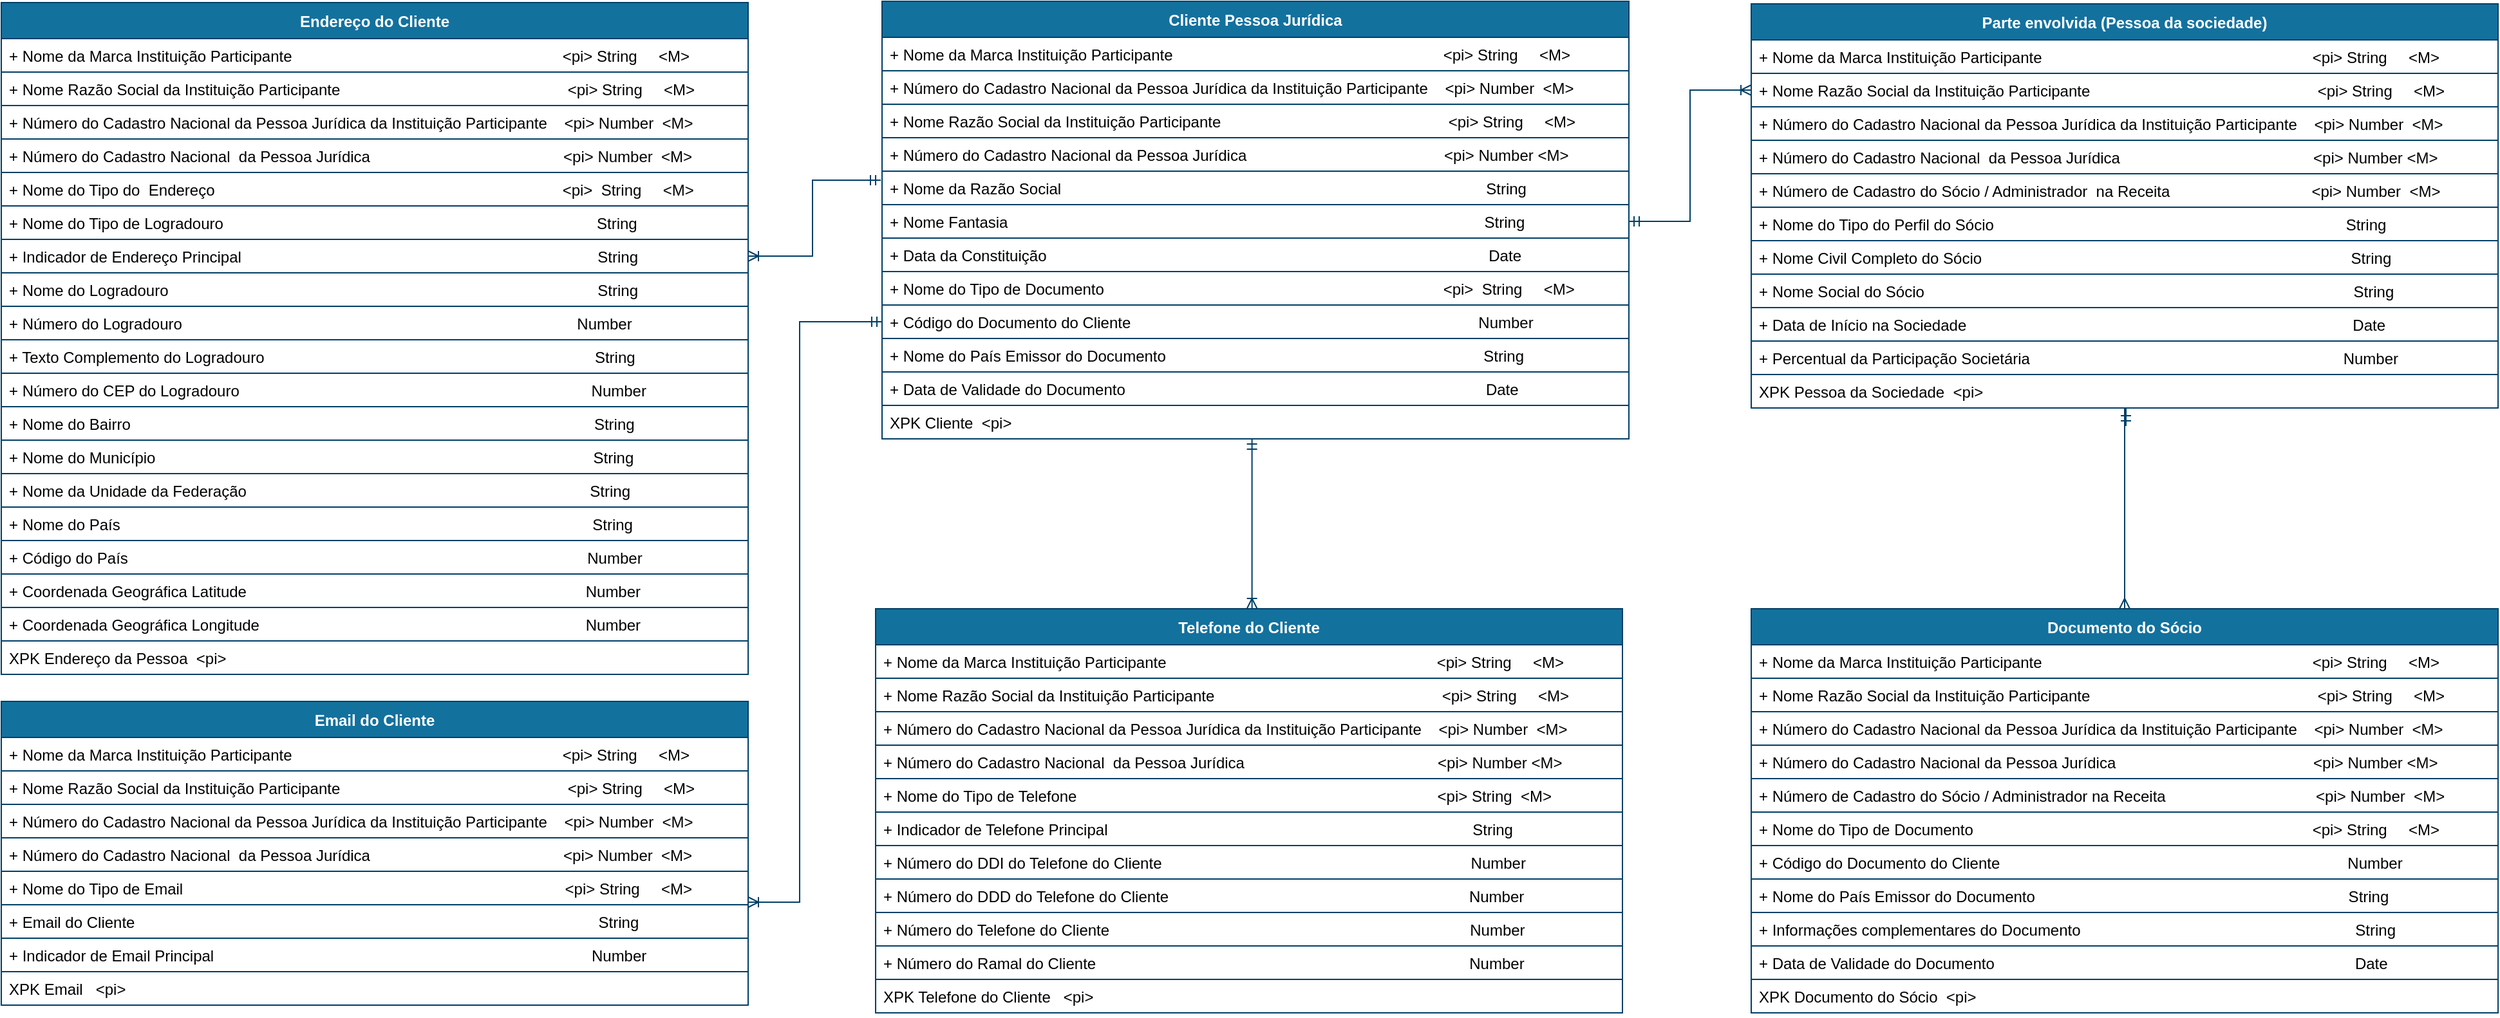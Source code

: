 <mxfile version="14.4.4" type="device"><diagram id="R2lEEEUBdFMjLlhIrx00" name="Identification_Business"><mxGraphModel dx="4011" dy="2526" grid="1" gridSize="10" guides="1" tooltips="1" connect="1" arrows="1" fold="1" page="1" pageScale="1" pageWidth="1169" pageHeight="827" math="0" shadow="0" extFonts="Permanent Marker^https://fonts.googleapis.com/css?family=Permanent+Marker"><root><mxCell id="0"/><mxCell id="1" parent="0"/><mxCell id="N1R-gL4cE6vGFsVNWNO--132" value="Cliente Pessoa Jurídica" style="swimlane;fontStyle=1;childLayout=stackLayout;horizontal=1;startSize=28;horizontalStack=0;resizeParent=1;resizeParentMax=0;resizeLast=0;collapsible=1;marginBottom=0;rounded=0;shadow=0;comic=0;sketch=0;align=center;html=0;autosize=1;fillColor=#13719E;strokeColor=#003F66;fontColor=#FFFFFF;" parent="1" vertex="1"><mxGeometry x="-1556" y="-1120" width="580" height="340" as="geometry"/></mxCell><mxCell id="N1R-gL4cE6vGFsVNWNO--129" value="+ Nome da Marca Instituição Participante                                                               &lt;pi&gt; String     &lt;M&gt;" style="text;fillColor=none;align=left;verticalAlign=top;spacingLeft=4;spacingRight=4;overflow=hidden;rotatable=0;points=[[0,0.5],[1,0.5]];portConstraint=eastwest;strokeColor=#003F66;" parent="N1R-gL4cE6vGFsVNWNO--132" vertex="1"><mxGeometry y="28" width="580" height="26" as="geometry"/></mxCell><mxCell id="N1R-gL4cE6vGFsVNWNO--130" value="+ Número do Cadastro Nacional da Pessoa Jurídica da Instituição Participante    &lt;pi&gt; Number  &lt;M&gt;" style="text;fillColor=none;align=left;verticalAlign=top;spacingLeft=4;spacingRight=4;overflow=hidden;rotatable=0;points=[[0,0.5],[1,0.5]];portConstraint=eastwest;strokeColor=#003F66;" parent="N1R-gL4cE6vGFsVNWNO--132" vertex="1"><mxGeometry y="54" width="580" height="26" as="geometry"/></mxCell><mxCell id="N1R-gL4cE6vGFsVNWNO--133" value="+ Nome Razão Social da Instituição Participante                                                     &lt;pi&gt; String     &lt;M&gt;" style="text;fillColor=none;align=left;verticalAlign=top;spacingLeft=4;spacingRight=4;overflow=hidden;rotatable=0;points=[[0,0.5],[1,0.5]];portConstraint=eastwest;strokeColor=#003F66;" parent="N1R-gL4cE6vGFsVNWNO--132" vertex="1"><mxGeometry y="80" width="580" height="26" as="geometry"/></mxCell><mxCell id="N1R-gL4cE6vGFsVNWNO--137" value="+ Número do Cadastro Nacional da Pessoa Jurídica                                              &lt;pi&gt; Number &lt;M&gt;" style="text;fillColor=none;align=left;verticalAlign=top;spacingLeft=4;spacingRight=4;overflow=hidden;rotatable=0;points=[[0,0.5],[1,0.5]];portConstraint=eastwest;strokeColor=#003F66;" parent="N1R-gL4cE6vGFsVNWNO--132" vertex="1"><mxGeometry y="106" width="580" height="26" as="geometry"/></mxCell><mxCell id="668BeqExAvV9DtUiVe7d-2" value="+ Nome da Razão Social                                                                                                   String" style="text;fillColor=none;align=left;verticalAlign=top;spacingLeft=4;spacingRight=4;overflow=hidden;rotatable=0;points=[[0,0.5],[1,0.5]];portConstraint=eastwest;strokeColor=#003F66;" parent="N1R-gL4cE6vGFsVNWNO--132" vertex="1"><mxGeometry y="132" width="580" height="26" as="geometry"/></mxCell><mxCell id="N1R-gL4cE6vGFsVNWNO--140" value="+ Nome Fantasia                                                                                                               String" style="text;fillColor=none;align=left;verticalAlign=top;spacingLeft=4;spacingRight=4;overflow=hidden;rotatable=0;points=[[0,0.5],[1,0.5]];portConstraint=eastwest;strokeColor=#003F66;" parent="N1R-gL4cE6vGFsVNWNO--132" vertex="1"><mxGeometry y="158" width="580" height="26" as="geometry"/></mxCell><mxCell id="N1R-gL4cE6vGFsVNWNO--141" value="+ Data da Constituição                                                                                                       Date" style="text;fillColor=none;align=left;verticalAlign=top;spacingLeft=4;spacingRight=4;overflow=hidden;rotatable=0;points=[[0,0.5],[1,0.5]];portConstraint=eastwest;strokeColor=#003F66;" parent="N1R-gL4cE6vGFsVNWNO--132" vertex="1"><mxGeometry y="184" width="580" height="26" as="geometry"/></mxCell><mxCell id="668BeqExAvV9DtUiVe7d-42" value="+ Nome do Tipo de Documento                                                                               &lt;pi&gt;  String     &lt;M&gt;" style="text;fillColor=none;align=left;verticalAlign=top;spacingLeft=4;spacingRight=4;overflow=hidden;rotatable=0;points=[[0,0.5],[1,0.5]];portConstraint=eastwest;strokeColor=#003F66;" parent="N1R-gL4cE6vGFsVNWNO--132" vertex="1"><mxGeometry y="210" width="580" height="26" as="geometry"/></mxCell><mxCell id="668BeqExAvV9DtUiVe7d-43" value="+ Código do Documento do Cliente                                                                                 Number" style="text;fillColor=none;align=left;verticalAlign=top;spacingLeft=4;spacingRight=4;overflow=hidden;rotatable=0;points=[[0,0.5],[1,0.5]];portConstraint=eastwest;strokeColor=#003F66;" parent="N1R-gL4cE6vGFsVNWNO--132" vertex="1"><mxGeometry y="236" width="580" height="26" as="geometry"/></mxCell><mxCell id="668BeqExAvV9DtUiVe7d-44" value="+ Nome do País Emissor do Documento                                                                          String" style="text;fillColor=none;align=left;verticalAlign=top;spacingLeft=4;spacingRight=4;overflow=hidden;rotatable=0;points=[[0,0.5],[1,0.5]];portConstraint=eastwest;strokeColor=#003F66;" parent="N1R-gL4cE6vGFsVNWNO--132" vertex="1"><mxGeometry y="262" width="580" height="26" as="geometry"/></mxCell><mxCell id="668BeqExAvV9DtUiVe7d-45" value="+ Data de Validade do Documento                                                                                    Date" style="text;fillColor=none;align=left;verticalAlign=top;spacingLeft=4;spacingRight=4;overflow=hidden;rotatable=0;points=[[0,0.5],[1,0.5]];portConstraint=eastwest;strokeColor=#003F66;" parent="N1R-gL4cE6vGFsVNWNO--132" vertex="1"><mxGeometry y="288" width="580" height="26" as="geometry"/></mxCell><mxCell id="668BeqExAvV9DtUiVe7d-3" value="XPK Cliente  &lt;pi&gt;" style="text;fillColor=none;align=left;verticalAlign=top;spacingLeft=4;spacingRight=4;overflow=hidden;rotatable=0;points=[[0,0.5],[1,0.5]];portConstraint=eastwest;strokeColor=#003F66;" parent="N1R-gL4cE6vGFsVNWNO--132" vertex="1"><mxGeometry y="314" width="580" height="26" as="geometry"/></mxCell><mxCell id="668BeqExAvV9DtUiVe7d-8" value="Parte envolvida (Pessoa da sociedade)" style="swimlane;fontStyle=1;childLayout=stackLayout;horizontal=1;startSize=28;horizontalStack=0;resizeParent=1;resizeParentMax=0;resizeLast=0;collapsible=1;marginBottom=0;rounded=0;shadow=0;comic=0;sketch=0;align=center;html=0;autosize=1;fillColor=#13719E;strokeColor=#003F66;fontColor=#FFFFFF;" parent="1" vertex="1"><mxGeometry x="-881" y="-1118" width="580" height="314" as="geometry"/></mxCell><mxCell id="668BeqExAvV9DtUiVe7d-9" value="+ Nome da Marca Instituição Participante                                                               &lt;pi&gt; String     &lt;M&gt;" style="text;fillColor=none;align=left;verticalAlign=top;spacingLeft=4;spacingRight=4;overflow=hidden;rotatable=0;points=[[0,0.5],[1,0.5]];portConstraint=eastwest;strokeColor=#003F66;" parent="668BeqExAvV9DtUiVe7d-8" vertex="1"><mxGeometry y="28" width="580" height="26" as="geometry"/></mxCell><mxCell id="668BeqExAvV9DtUiVe7d-12" value="+ Nome Razão Social da Instituição Participante                                                     &lt;pi&gt; String     &lt;M&gt;" style="text;fillColor=none;align=left;verticalAlign=top;spacingLeft=4;spacingRight=4;overflow=hidden;rotatable=0;points=[[0,0.5],[1,0.5]];portConstraint=eastwest;strokeColor=#003F66;" parent="668BeqExAvV9DtUiVe7d-8" vertex="1"><mxGeometry y="54" width="580" height="26" as="geometry"/></mxCell><mxCell id="668BeqExAvV9DtUiVe7d-10" value="+ Número do Cadastro Nacional da Pessoa Jurídica da Instituição Participante    &lt;pi&gt; Number  &lt;M&gt;" style="text;fillColor=none;align=left;verticalAlign=top;spacingLeft=4;spacingRight=4;overflow=hidden;rotatable=0;points=[[0,0.5],[1,0.5]];portConstraint=eastwest;strokeColor=#003F66;" parent="668BeqExAvV9DtUiVe7d-8" vertex="1"><mxGeometry y="80" width="580" height="26" as="geometry"/></mxCell><mxCell id="668BeqExAvV9DtUiVe7d-11" value="+ Número do Cadastro Nacional  da Pessoa Jurídica                                             &lt;pi&gt; Number &lt;M&gt;" style="text;fillColor=none;align=left;verticalAlign=top;spacingLeft=4;spacingRight=4;overflow=hidden;rotatable=0;points=[[0,0.5],[1,0.5]];portConstraint=eastwest;strokeColor=#003F66;" parent="668BeqExAvV9DtUiVe7d-8" vertex="1"><mxGeometry y="106" width="580" height="26" as="geometry"/></mxCell><mxCell id="668BeqExAvV9DtUiVe7d-13" value="+ Número de Cadastro do Sócio / Administrador  na Receita                                 &lt;pi&gt; Number  &lt;M&gt;" style="text;fillColor=none;align=left;verticalAlign=top;spacingLeft=4;spacingRight=4;overflow=hidden;rotatable=0;points=[[0,0.5],[1,0.5]];portConstraint=eastwest;strokeColor=#003F66;" parent="668BeqExAvV9DtUiVe7d-8" vertex="1"><mxGeometry y="132" width="580" height="26" as="geometry"/></mxCell><mxCell id="668BeqExAvV9DtUiVe7d-14" value="+ Nome do Tipo do Perfil do Sócio                                                                                  String" style="text;fillColor=none;align=left;verticalAlign=top;spacingLeft=4;spacingRight=4;overflow=hidden;rotatable=0;points=[[0,0.5],[1,0.5]];portConstraint=eastwest;strokeColor=#003F66;" parent="668BeqExAvV9DtUiVe7d-8" vertex="1"><mxGeometry y="158" width="580" height="26" as="geometry"/></mxCell><mxCell id="668BeqExAvV9DtUiVe7d-16" value="+ Nome Civil Completo do Sócio                                                                                      String" style="text;fillColor=none;align=left;verticalAlign=top;spacingLeft=4;spacingRight=4;overflow=hidden;rotatable=0;points=[[0,0.5],[1,0.5]];portConstraint=eastwest;strokeColor=#003F66;" parent="668BeqExAvV9DtUiVe7d-8" vertex="1"><mxGeometry y="184" width="580" height="26" as="geometry"/></mxCell><mxCell id="668BeqExAvV9DtUiVe7d-17" value="+ Nome Social do Sócio                                                                                                    String" style="text;fillColor=none;align=left;verticalAlign=top;spacingLeft=4;spacingRight=4;overflow=hidden;rotatable=0;points=[[0,0.5],[1,0.5]];portConstraint=eastwest;strokeColor=#003F66;" parent="668BeqExAvV9DtUiVe7d-8" vertex="1"><mxGeometry y="210" width="580" height="26" as="geometry"/></mxCell><mxCell id="668BeqExAvV9DtUiVe7d-15" value="+ Data de Início na Sociedade                                                                                          Date " style="text;fillColor=none;align=left;verticalAlign=top;spacingLeft=4;spacingRight=4;overflow=hidden;rotatable=0;points=[[0,0.5],[1,0.5]];portConstraint=eastwest;strokeColor=#003F66;" parent="668BeqExAvV9DtUiVe7d-8" vertex="1"><mxGeometry y="236" width="580" height="26" as="geometry"/></mxCell><mxCell id="668BeqExAvV9DtUiVe7d-18" value="+ Percentual da Participação Societária                                                                         Number " style="text;fillColor=none;align=left;verticalAlign=top;spacingLeft=4;spacingRight=4;overflow=hidden;rotatable=0;points=[[0,0.5],[1,0.5]];portConstraint=eastwest;strokeColor=#003F66;" parent="668BeqExAvV9DtUiVe7d-8" vertex="1"><mxGeometry y="262" width="580" height="26" as="geometry"/></mxCell><mxCell id="668BeqExAvV9DtUiVe7d-21" value="XPK Pessoa da Sociedade  &lt;pi&gt;" style="text;fillColor=none;align=left;verticalAlign=top;spacingLeft=4;spacingRight=4;overflow=hidden;rotatable=0;points=[[0,0.5],[1,0.5]];portConstraint=eastwest;strokeColor=#003F66;" parent="668BeqExAvV9DtUiVe7d-8" vertex="1"><mxGeometry y="288" width="580" height="26" as="geometry"/></mxCell><mxCell id="jxxD66_zIz5_9NRQk_j--37" style="edgeStyle=orthogonalEdgeStyle;rounded=0;orthogonalLoop=1;jettySize=auto;html=1;startArrow=ERmany;startFill=0;endArrow=ERmandOne;endFill=0;strokeColor=#003F66;exitX=0.5;exitY=0;exitDx=0;exitDy=0;" parent="1" source="668BeqExAvV9DtUiVe7d-22" edge="1"><mxGeometry relative="1" as="geometry"><Array as="points"><mxPoint x="-590" y="-804"/></Array><mxPoint x="-571" y="-650" as="sourcePoint"/><mxPoint x="-590" y="-790" as="targetPoint"/></mxGeometry></mxCell><mxCell id="668BeqExAvV9DtUiVe7d-22" value="Documento do Sócio" style="swimlane;fontStyle=1;childLayout=stackLayout;horizontal=1;startSize=28;horizontalStack=0;resizeParent=1;resizeParentMax=0;resizeLast=0;collapsible=1;marginBottom=0;rounded=0;shadow=0;comic=0;sketch=0;align=center;html=0;autosize=1;fillColor=#13719E;strokeColor=#003F66;fontColor=#FFFFFF;" parent="1" vertex="1"><mxGeometry x="-881" y="-648" width="580" height="314" as="geometry"/></mxCell><mxCell id="668BeqExAvV9DtUiVe7d-23" value="+ Nome da Marca Instituição Participante                                                               &lt;pi&gt; String     &lt;M&gt;" style="text;fillColor=none;align=left;verticalAlign=top;spacingLeft=4;spacingRight=4;overflow=hidden;rotatable=0;points=[[0,0.5],[1,0.5]];portConstraint=eastwest;strokeColor=#003F66;" parent="668BeqExAvV9DtUiVe7d-22" vertex="1"><mxGeometry y="28" width="580" height="26" as="geometry"/></mxCell><mxCell id="668BeqExAvV9DtUiVe7d-24" value="+ Nome Razão Social da Instituição Participante                                                     &lt;pi&gt; String     &lt;M&gt;" style="text;fillColor=none;align=left;verticalAlign=top;spacingLeft=4;spacingRight=4;overflow=hidden;rotatable=0;points=[[0,0.5],[1,0.5]];portConstraint=eastwest;strokeColor=#003F66;" parent="668BeqExAvV9DtUiVe7d-22" vertex="1"><mxGeometry y="54" width="580" height="26" as="geometry"/></mxCell><mxCell id="668BeqExAvV9DtUiVe7d-25" value="+ Número do Cadastro Nacional da Pessoa Jurídica da Instituição Participante    &lt;pi&gt; Number  &lt;M&gt;" style="text;fillColor=none;align=left;verticalAlign=top;spacingLeft=4;spacingRight=4;overflow=hidden;rotatable=0;points=[[0,0.5],[1,0.5]];portConstraint=eastwest;strokeColor=#003F66;" parent="668BeqExAvV9DtUiVe7d-22" vertex="1"><mxGeometry y="80" width="580" height="26" as="geometry"/></mxCell><mxCell id="668BeqExAvV9DtUiVe7d-26" value="+ Número do Cadastro Nacional da Pessoa Jurídica                                              &lt;pi&gt; Number &lt;M&gt;" style="text;fillColor=none;align=left;verticalAlign=top;spacingLeft=4;spacingRight=4;overflow=hidden;rotatable=0;points=[[0,0.5],[1,0.5]];portConstraint=eastwest;strokeColor=#003F66;" parent="668BeqExAvV9DtUiVe7d-22" vertex="1"><mxGeometry y="106" width="580" height="26" as="geometry"/></mxCell><mxCell id="668BeqExAvV9DtUiVe7d-27" value="+ Número de Cadastro do Sócio / Administrador na Receita                                   &lt;pi&gt; Number  &lt;M&gt;" style="text;fillColor=none;align=left;verticalAlign=top;spacingLeft=4;spacingRight=4;overflow=hidden;rotatable=0;points=[[0,0.5],[1,0.5]];portConstraint=eastwest;strokeColor=#003F66;" parent="668BeqExAvV9DtUiVe7d-22" vertex="1"><mxGeometry y="132" width="580" height="26" as="geometry"/></mxCell><mxCell id="668BeqExAvV9DtUiVe7d-28" value="+ Nome do Tipo de Documento                                                                               &lt;pi&gt; String     &lt;M&gt;" style="text;fillColor=none;align=left;verticalAlign=top;spacingLeft=4;spacingRight=4;overflow=hidden;rotatable=0;points=[[0,0.5],[1,0.5]];portConstraint=eastwest;strokeColor=#003F66;" parent="668BeqExAvV9DtUiVe7d-22" vertex="1"><mxGeometry y="158" width="580" height="26" as="geometry"/></mxCell><mxCell id="668BeqExAvV9DtUiVe7d-29" value="+ Código do Documento do Cliente                                                                                 Number" style="text;fillColor=none;align=left;verticalAlign=top;spacingLeft=4;spacingRight=4;overflow=hidden;rotatable=0;points=[[0,0.5],[1,0.5]];portConstraint=eastwest;strokeColor=#003F66;" parent="668BeqExAvV9DtUiVe7d-22" vertex="1"><mxGeometry y="184" width="580" height="26" as="geometry"/></mxCell><mxCell id="668BeqExAvV9DtUiVe7d-30" value="+ Nome do País Emissor do Documento                                                                         String" style="text;fillColor=none;align=left;verticalAlign=top;spacingLeft=4;spacingRight=4;overflow=hidden;rotatable=0;points=[[0,0.5],[1,0.5]];portConstraint=eastwest;strokeColor=#003F66;" parent="668BeqExAvV9DtUiVe7d-22" vertex="1"><mxGeometry y="210" width="580" height="26" as="geometry"/></mxCell><mxCell id="668BeqExAvV9DtUiVe7d-31" value="+ Informações complementares do Documento                                                                String" style="text;fillColor=none;align=left;verticalAlign=top;spacingLeft=4;spacingRight=4;overflow=hidden;rotatable=0;points=[[0,0.5],[1,0.5]];portConstraint=eastwest;strokeColor=#003F66;" parent="668BeqExAvV9DtUiVe7d-22" vertex="1"><mxGeometry y="236" width="580" height="26" as="geometry"/></mxCell><mxCell id="668BeqExAvV9DtUiVe7d-34" value="+ Data de Validade do Documento                                                                                    Date" style="text;fillColor=none;align=left;verticalAlign=top;spacingLeft=4;spacingRight=4;overflow=hidden;rotatable=0;points=[[0,0.5],[1,0.5]];portConstraint=eastwest;strokeColor=#003F66;" parent="668BeqExAvV9DtUiVe7d-22" vertex="1"><mxGeometry y="262" width="580" height="26" as="geometry"/></mxCell><mxCell id="668BeqExAvV9DtUiVe7d-49" value="XPK Documento do Sócio  &lt;pi&gt;" style="text;fillColor=none;align=left;verticalAlign=top;spacingLeft=4;spacingRight=4;overflow=hidden;rotatable=0;points=[[0,0.5],[1,0.5]];portConstraint=eastwest;strokeColor=#003F66;" parent="668BeqExAvV9DtUiVe7d-22" vertex="1"><mxGeometry y="288" width="580" height="26" as="geometry"/></mxCell><mxCell id="2O6rdZhypYdfGMprR55s-43" value="Telefone do Cliente" style="swimlane;fontStyle=1;childLayout=stackLayout;horizontal=1;startSize=28;horizontalStack=0;resizeParent=1;resizeParentMax=0;resizeLast=0;collapsible=1;marginBottom=0;rounded=0;shadow=0;comic=0;sketch=0;align=center;html=0;autosize=1;fillColor=#13719E;strokeColor=#003F66;fontColor=#FFFFFF;" parent="1" vertex="1"><mxGeometry x="-1561" y="-648" width="580" height="314" as="geometry"/></mxCell><mxCell id="2O6rdZhypYdfGMprR55s-44" value="+ Nome da Marca Instituição Participante                                                               &lt;pi&gt; String     &lt;M&gt;" style="text;fillColor=none;align=left;verticalAlign=top;spacingLeft=4;spacingRight=4;overflow=hidden;rotatable=0;points=[[0,0.5],[1,0.5]];portConstraint=eastwest;strokeColor=#003F66;" parent="2O6rdZhypYdfGMprR55s-43" vertex="1"><mxGeometry y="28" width="580" height="26" as="geometry"/></mxCell><mxCell id="2O6rdZhypYdfGMprR55s-45" value="+ Nome Razão Social da Instituição Participante                                                     &lt;pi&gt; String     &lt;M&gt;" style="text;fillColor=none;align=left;verticalAlign=top;spacingLeft=4;spacingRight=4;overflow=hidden;rotatable=0;points=[[0,0.5],[1,0.5]];portConstraint=eastwest;strokeColor=#003F66;" parent="2O6rdZhypYdfGMprR55s-43" vertex="1"><mxGeometry y="54" width="580" height="26" as="geometry"/></mxCell><mxCell id="2O6rdZhypYdfGMprR55s-46" value="+ Número do Cadastro Nacional da Pessoa Jurídica da Instituição Participante    &lt;pi&gt; Number  &lt;M&gt;" style="text;fillColor=none;align=left;verticalAlign=top;spacingLeft=4;spacingRight=4;overflow=hidden;rotatable=0;points=[[0,0.5],[1,0.5]];portConstraint=eastwest;strokeColor=#003F66;" parent="2O6rdZhypYdfGMprR55s-43" vertex="1"><mxGeometry y="80" width="580" height="26" as="geometry"/></mxCell><mxCell id="2O6rdZhypYdfGMprR55s-47" value="+ Número do Cadastro Nacional  da Pessoa Jurídica                                             &lt;pi&gt; Number &lt;M&gt;" style="text;fillColor=none;align=left;verticalAlign=top;spacingLeft=4;spacingRight=4;overflow=hidden;rotatable=0;points=[[0,0.5],[1,0.5]];portConstraint=eastwest;strokeColor=#003F66;" parent="2O6rdZhypYdfGMprR55s-43" vertex="1"><mxGeometry y="106" width="580" height="26" as="geometry"/></mxCell><mxCell id="2O6rdZhypYdfGMprR55s-48" value="+ Nome do Tipo de Telefone                                                                                    &lt;pi&gt; String  &lt;M&gt;" style="text;fillColor=none;align=left;verticalAlign=top;spacingLeft=4;spacingRight=4;overflow=hidden;rotatable=0;points=[[0,0.5],[1,0.5]];portConstraint=eastwest;strokeColor=#003F66;" parent="2O6rdZhypYdfGMprR55s-43" vertex="1"><mxGeometry y="132" width="580" height="26" as="geometry"/></mxCell><mxCell id="2O6rdZhypYdfGMprR55s-49" value="+ Indicador de Telefone Principal                                                                                     String" style="text;fillColor=none;align=left;verticalAlign=top;spacingLeft=4;spacingRight=4;overflow=hidden;rotatable=0;points=[[0,0.5],[1,0.5]];portConstraint=eastwest;strokeColor=#003F66;" parent="2O6rdZhypYdfGMprR55s-43" vertex="1"><mxGeometry y="158" width="580" height="26" as="geometry"/></mxCell><mxCell id="2O6rdZhypYdfGMprR55s-50" value="+ Número do DDI do Telefone do Cliente                                                                        Number" style="text;fillColor=none;align=left;verticalAlign=top;spacingLeft=4;spacingRight=4;overflow=hidden;rotatable=0;points=[[0,0.5],[1,0.5]];portConstraint=eastwest;strokeColor=#003F66;" parent="2O6rdZhypYdfGMprR55s-43" vertex="1"><mxGeometry y="184" width="580" height="26" as="geometry"/></mxCell><mxCell id="2O6rdZhypYdfGMprR55s-51" value="+ Número do DDD do Telefone do Cliente                                                                      Number                                            " style="text;fillColor=none;align=left;verticalAlign=top;spacingLeft=4;spacingRight=4;overflow=hidden;rotatable=0;points=[[0,0.5],[1,0.5]];portConstraint=eastwest;strokeColor=#003F66;" parent="2O6rdZhypYdfGMprR55s-43" vertex="1"><mxGeometry y="210" width="580" height="26" as="geometry"/></mxCell><mxCell id="2O6rdZhypYdfGMprR55s-53" value="+ Número do Telefone do Cliente                                                                                    Number                                            " style="text;fillColor=none;align=left;verticalAlign=top;spacingLeft=4;spacingRight=4;overflow=hidden;rotatable=0;points=[[0,0.5],[1,0.5]];portConstraint=eastwest;strokeColor=#003F66;" parent="2O6rdZhypYdfGMprR55s-43" vertex="1"><mxGeometry y="236" width="580" height="26" as="geometry"/></mxCell><mxCell id="2O6rdZhypYdfGMprR55s-54" value="+ Número do Ramal do Cliente                                                                                       Number                                            " style="text;fillColor=none;align=left;verticalAlign=top;spacingLeft=4;spacingRight=4;overflow=hidden;rotatable=0;points=[[0,0.5],[1,0.5]];portConstraint=eastwest;strokeColor=#003F66;" parent="2O6rdZhypYdfGMprR55s-43" vertex="1"><mxGeometry y="262" width="580" height="26" as="geometry"/></mxCell><mxCell id="2O6rdZhypYdfGMprR55s-66" value="XPK Telefone do Cliente   &lt;pi&gt;" style="text;fillColor=none;align=left;verticalAlign=top;spacingLeft=4;spacingRight=4;overflow=hidden;rotatable=0;points=[[0,0.5],[1,0.5]];portConstraint=eastwest;strokeColor=#003F66;" parent="2O6rdZhypYdfGMprR55s-43" vertex="1"><mxGeometry y="288" width="580" height="26" as="geometry"/></mxCell><mxCell id="2O6rdZhypYdfGMprR55s-55" value="Email do Cliente" style="swimlane;fontStyle=1;childLayout=stackLayout;horizontal=1;startSize=28;horizontalStack=0;resizeParent=1;resizeParentMax=0;resizeLast=0;collapsible=1;marginBottom=0;rounded=0;shadow=0;comic=0;sketch=0;align=center;html=0;autosize=1;fillColor=#13719E;strokeColor=#003F66;fontColor=#FFFFFF;" parent="1" vertex="1"><mxGeometry x="-2240" y="-576" width="580" height="236" as="geometry"/></mxCell><mxCell id="2O6rdZhypYdfGMprR55s-56" value="+ Nome da Marca Instituição Participante                                                               &lt;pi&gt; String     &lt;M&gt;" style="text;fillColor=none;align=left;verticalAlign=top;spacingLeft=4;spacingRight=4;overflow=hidden;rotatable=0;points=[[0,0.5],[1,0.5]];portConstraint=eastwest;strokeColor=#003F66;" parent="2O6rdZhypYdfGMprR55s-55" vertex="1"><mxGeometry y="28" width="580" height="26" as="geometry"/></mxCell><mxCell id="2O6rdZhypYdfGMprR55s-57" value="+ Nome Razão Social da Instituição Participante                                                     &lt;pi&gt; String     &lt;M&gt;" style="text;fillColor=none;align=left;verticalAlign=top;spacingLeft=4;spacingRight=4;overflow=hidden;rotatable=0;points=[[0,0.5],[1,0.5]];portConstraint=eastwest;strokeColor=#003F66;" parent="2O6rdZhypYdfGMprR55s-55" vertex="1"><mxGeometry y="54" width="580" height="26" as="geometry"/></mxCell><mxCell id="2O6rdZhypYdfGMprR55s-58" value="+ Número do Cadastro Nacional da Pessoa Jurídica da Instituição Participante    &lt;pi&gt; Number  &lt;M&gt;" style="text;fillColor=none;align=left;verticalAlign=top;spacingLeft=4;spacingRight=4;overflow=hidden;rotatable=0;points=[[0,0.5],[1,0.5]];portConstraint=eastwest;strokeColor=#003F66;" parent="2O6rdZhypYdfGMprR55s-55" vertex="1"><mxGeometry y="80" width="580" height="26" as="geometry"/></mxCell><mxCell id="2O6rdZhypYdfGMprR55s-59" value="+ Número do Cadastro Nacional  da Pessoa Jurídica                                             &lt;pi&gt; Number  &lt;M&gt;" style="text;fillColor=none;align=left;verticalAlign=top;spacingLeft=4;spacingRight=4;overflow=hidden;rotatable=0;points=[[0,0.5],[1,0.5]];portConstraint=eastwest;strokeColor=#003F66;" parent="2O6rdZhypYdfGMprR55s-55" vertex="1"><mxGeometry y="106" width="580" height="26" as="geometry"/></mxCell><mxCell id="2O6rdZhypYdfGMprR55s-60" value="+ Nome do Tipo de Email                                                                                         &lt;pi&gt; String     &lt;M&gt;" style="text;fillColor=none;align=left;verticalAlign=top;spacingLeft=4;spacingRight=4;overflow=hidden;rotatable=0;points=[[0,0.5],[1,0.5]];portConstraint=eastwest;strokeColor=#003F66;" parent="2O6rdZhypYdfGMprR55s-55" vertex="1"><mxGeometry y="132" width="580" height="26" as="geometry"/></mxCell><mxCell id="2O6rdZhypYdfGMprR55s-61" value="+ Email do Cliente                                                                                                            String" style="text;fillColor=none;align=left;verticalAlign=top;spacingLeft=4;spacingRight=4;overflow=hidden;rotatable=0;points=[[0,0.5],[1,0.5]];portConstraint=eastwest;strokeColor=#003F66;" parent="2O6rdZhypYdfGMprR55s-55" vertex="1"><mxGeometry y="158" width="580" height="26" as="geometry"/></mxCell><mxCell id="2O6rdZhypYdfGMprR55s-62" value="+ Indicador de Email Principal                                                                                        Number" style="text;fillColor=none;align=left;verticalAlign=top;spacingLeft=4;spacingRight=4;overflow=hidden;rotatable=0;points=[[0,0.5],[1,0.5]];portConstraint=eastwest;strokeColor=#003F66;" parent="2O6rdZhypYdfGMprR55s-55" vertex="1"><mxGeometry y="184" width="580" height="26" as="geometry"/></mxCell><mxCell id="2O6rdZhypYdfGMprR55s-63" value="XPK Email   &lt;pi&gt;" style="text;fillColor=none;align=left;verticalAlign=top;spacingLeft=4;spacingRight=4;overflow=hidden;rotatable=0;points=[[0,0.5],[1,0.5]];portConstraint=eastwest;strokeColor=#003F66;" parent="2O6rdZhypYdfGMprR55s-55" vertex="1"><mxGeometry y="210" width="580" height="26" as="geometry"/></mxCell><mxCell id="2O6rdZhypYdfGMprR55s-68" value="" style="edgeStyle=orthogonalEdgeStyle;rounded=0;orthogonalLoop=1;jettySize=auto;html=1;startArrow=ERmandOne;startFill=0;endArrow=ERoneToMany;endFill=0;strokeColor=#003F66;entryX=1;entryY=0.5;entryDx=0;entryDy=0;" parent="1" target="jxxD66_zIz5_9NRQk_j--8" edge="1"><mxGeometry relative="1" as="geometry"><mxPoint x="-1557" y="-981" as="sourcePoint"/><mxPoint x="-1590" y="-851" as="targetPoint"/><Array as="points"><mxPoint x="-1610" y="-981"/><mxPoint x="-1610" y="-922"/></Array></mxGeometry></mxCell><mxCell id="2O6rdZhypYdfGMprR55s-74" value="" style="edgeStyle=orthogonalEdgeStyle;rounded=0;orthogonalLoop=1;jettySize=auto;html=1;startArrow=ERmandOne;startFill=0;endArrow=ERoneToMany;endFill=0;strokeColor=#003F66;entryX=0;entryY=0.5;entryDx=0;entryDy=0;exitX=1;exitY=0.5;exitDx=0;exitDy=0;" parent="1" source="N1R-gL4cE6vGFsVNWNO--140" target="668BeqExAvV9DtUiVe7d-12" edge="1"><mxGeometry relative="1" as="geometry"><mxPoint x="-960" y="-947" as="sourcePoint"/><mxPoint x="-1313.96" y="-831.996" as="targetPoint"/></mxGeometry></mxCell><mxCell id="2O6rdZhypYdfGMprR55s-76" value="" style="edgeStyle=orthogonalEdgeStyle;rounded=0;orthogonalLoop=1;jettySize=auto;html=1;startArrow=ERmandOne;startFill=0;endArrow=ERoneToMany;endFill=0;strokeColor=#003F66;exitX=0;exitY=0.5;exitDx=0;exitDy=0;" parent="1" source="668BeqExAvV9DtUiVe7d-43" edge="1"><mxGeometry relative="1" as="geometry"><mxPoint x="-931.68" y="-819.66" as="sourcePoint"/><mxPoint x="-1660" y="-420" as="targetPoint"/><Array as="points"><mxPoint x="-1620" y="-871"/><mxPoint x="-1620" y="-420"/><mxPoint x="-1660" y="-420"/></Array></mxGeometry></mxCell><mxCell id="jxxD66_zIz5_9NRQk_j--1" value="Endereço do Cliente" style="swimlane;fontStyle=1;childLayout=stackLayout;horizontal=1;startSize=28;horizontalStack=0;resizeParent=1;resizeParentMax=0;resizeLast=0;collapsible=1;marginBottom=0;rounded=0;shadow=0;comic=0;sketch=0;align=center;html=0;autosize=1;fillColor=#13719E;strokeColor=#003F66;fontColor=#FFFFFF;" parent="1" vertex="1"><mxGeometry x="-2240" y="-1119" width="580" height="522" as="geometry"/></mxCell><mxCell id="jxxD66_zIz5_9NRQk_j--2" value="+ Nome da Marca Instituição Participante                                                               &lt;pi&gt; String     &lt;M&gt;" style="text;fillColor=none;align=left;verticalAlign=top;spacingLeft=4;spacingRight=4;overflow=hidden;rotatable=0;points=[[0,0.5],[1,0.5]];portConstraint=eastwest;strokeColor=#003F66;" parent="jxxD66_zIz5_9NRQk_j--1" vertex="1"><mxGeometry y="28" width="580" height="26" as="geometry"/></mxCell><mxCell id="jxxD66_zIz5_9NRQk_j--3" value="+ Nome Razão Social da Instituição Participante                                                     &lt;pi&gt; String     &lt;M&gt;" style="text;fillColor=none;align=left;verticalAlign=top;spacingLeft=4;spacingRight=4;overflow=hidden;rotatable=0;points=[[0,0.5],[1,0.5]];portConstraint=eastwest;strokeColor=#003F66;" parent="jxxD66_zIz5_9NRQk_j--1" vertex="1"><mxGeometry y="54" width="580" height="26" as="geometry"/></mxCell><mxCell id="jxxD66_zIz5_9NRQk_j--4" value="+ Número do Cadastro Nacional da Pessoa Jurídica da Instituição Participante    &lt;pi&gt; Number  &lt;M&gt;" style="text;fillColor=none;align=left;verticalAlign=top;spacingLeft=4;spacingRight=4;overflow=hidden;rotatable=0;points=[[0,0.5],[1,0.5]];portConstraint=eastwest;strokeColor=#003F66;" parent="jxxD66_zIz5_9NRQk_j--1" vertex="1"><mxGeometry y="80" width="580" height="26" as="geometry"/></mxCell><mxCell id="jxxD66_zIz5_9NRQk_j--5" value="+ Número do Cadastro Nacional  da Pessoa Jurídica                                             &lt;pi&gt; Number  &lt;M&gt;" style="text;fillColor=none;align=left;verticalAlign=top;spacingLeft=4;spacingRight=4;overflow=hidden;rotatable=0;points=[[0,0.5],[1,0.5]];portConstraint=eastwest;strokeColor=#003F66;" parent="jxxD66_zIz5_9NRQk_j--1" vertex="1"><mxGeometry y="106" width="580" height="26" as="geometry"/></mxCell><mxCell id="jxxD66_zIz5_9NRQk_j--6" value="+ Nome do Tipo do  Endereço                                                                                 &lt;pi&gt;  String     &lt;M&gt;" style="text;fillColor=none;align=left;verticalAlign=top;spacingLeft=4;spacingRight=4;overflow=hidden;rotatable=0;points=[[0,0.5],[1,0.5]];portConstraint=eastwest;strokeColor=#003F66;" parent="jxxD66_zIz5_9NRQk_j--1" vertex="1"><mxGeometry y="132" width="580" height="26" as="geometry"/></mxCell><mxCell id="jxxD66_zIz5_9NRQk_j--7" value="+ Nome do Tipo de Logradouro                                                                                       String" style="text;fillColor=none;align=left;verticalAlign=top;spacingLeft=4;spacingRight=4;overflow=hidden;rotatable=0;points=[[0,0.5],[1,0.5]];portConstraint=eastwest;strokeColor=#003F66;" parent="jxxD66_zIz5_9NRQk_j--1" vertex="1"><mxGeometry y="158" width="580" height="26" as="geometry"/></mxCell><mxCell id="jxxD66_zIz5_9NRQk_j--8" value="+ Indicador de Endereço Principal                                                                                   String" style="text;fillColor=none;align=left;verticalAlign=top;spacingLeft=4;spacingRight=4;overflow=hidden;rotatable=0;points=[[0,0.5],[1,0.5]];portConstraint=eastwest;strokeColor=#003F66;" parent="jxxD66_zIz5_9NRQk_j--1" vertex="1"><mxGeometry y="184" width="580" height="26" as="geometry"/></mxCell><mxCell id="jxxD66_zIz5_9NRQk_j--9" value="+ Nome do Logradouro                                                                                                    String" style="text;fillColor=none;align=left;verticalAlign=top;spacingLeft=4;spacingRight=4;overflow=hidden;rotatable=0;points=[[0,0.5],[1,0.5]];portConstraint=eastwest;strokeColor=#003F66;" parent="jxxD66_zIz5_9NRQk_j--1" vertex="1"><mxGeometry y="210" width="580" height="26" as="geometry"/></mxCell><mxCell id="jxxD66_zIz5_9NRQk_j--10" value="+ Número do Logradouro                                                                                            Number " style="text;fillColor=none;align=left;verticalAlign=top;spacingLeft=4;spacingRight=4;overflow=hidden;rotatable=0;points=[[0,0.5],[1,0.5]];portConstraint=eastwest;strokeColor=#003F66;" parent="jxxD66_zIz5_9NRQk_j--1" vertex="1"><mxGeometry y="236" width="580" height="26" as="geometry"/></mxCell><mxCell id="jxxD66_zIz5_9NRQk_j--11" value="+ Texto Complemento do Logradouro                                                                             String" style="text;fillColor=none;align=left;verticalAlign=top;spacingLeft=4;spacingRight=4;overflow=hidden;rotatable=0;points=[[0,0.5],[1,0.5]];portConstraint=eastwest;strokeColor=#003F66;" parent="jxxD66_zIz5_9NRQk_j--1" vertex="1"><mxGeometry y="262" width="580" height="26" as="geometry"/></mxCell><mxCell id="jxxD66_zIz5_9NRQk_j--12" value="+ Número do CEP do Logradouro                                                                                  Number" style="text;fillColor=none;align=left;verticalAlign=top;spacingLeft=4;spacingRight=4;overflow=hidden;rotatable=0;points=[[0,0.5],[1,0.5]];portConstraint=eastwest;strokeColor=#003F66;" parent="jxxD66_zIz5_9NRQk_j--1" vertex="1"><mxGeometry y="288" width="580" height="26" as="geometry"/></mxCell><mxCell id="jxxD66_zIz5_9NRQk_j--13" value="+ Nome do Bairro                                                                                                            String" style="text;fillColor=none;align=left;verticalAlign=top;spacingLeft=4;spacingRight=4;overflow=hidden;rotatable=0;points=[[0,0.5],[1,0.5]];portConstraint=eastwest;strokeColor=#003F66;" parent="jxxD66_zIz5_9NRQk_j--1" vertex="1"><mxGeometry y="314" width="580" height="26" as="geometry"/></mxCell><mxCell id="jxxD66_zIz5_9NRQk_j--14" value="+ Nome do Município                                                                                                      String" style="text;fillColor=none;align=left;verticalAlign=top;spacingLeft=4;spacingRight=4;overflow=hidden;rotatable=0;points=[[0,0.5],[1,0.5]];portConstraint=eastwest;strokeColor=#003F66;" parent="jxxD66_zIz5_9NRQk_j--1" vertex="1"><mxGeometry y="340" width="580" height="26" as="geometry"/></mxCell><mxCell id="jxxD66_zIz5_9NRQk_j--15" value="+ Nome da Unidade da Federação                                                                                String" style="text;fillColor=none;align=left;verticalAlign=top;spacingLeft=4;spacingRight=4;overflow=hidden;rotatable=0;points=[[0,0.5],[1,0.5]];portConstraint=eastwest;strokeColor=#003F66;" parent="jxxD66_zIz5_9NRQk_j--1" vertex="1"><mxGeometry y="366" width="580" height="26" as="geometry"/></mxCell><mxCell id="jxxD66_zIz5_9NRQk_j--16" value="+ Nome do País                                                                                                              String" style="text;fillColor=none;align=left;verticalAlign=top;spacingLeft=4;spacingRight=4;overflow=hidden;rotatable=0;points=[[0,0.5],[1,0.5]];portConstraint=eastwest;strokeColor=#003F66;" parent="jxxD66_zIz5_9NRQk_j--1" vertex="1"><mxGeometry y="392" width="580" height="26" as="geometry"/></mxCell><mxCell id="jxxD66_zIz5_9NRQk_j--17" value="+ Código do País                                                                                                           Number" style="text;fillColor=none;align=left;verticalAlign=top;spacingLeft=4;spacingRight=4;overflow=hidden;rotatable=0;points=[[0,0.5],[1,0.5]];portConstraint=eastwest;strokeColor=#003F66;" parent="jxxD66_zIz5_9NRQk_j--1" vertex="1"><mxGeometry y="418" width="580" height="26" as="geometry"/></mxCell><mxCell id="jxxD66_zIz5_9NRQk_j--18" value="+ Coordenada Geográfica Latitude                                                                               Number" style="text;fillColor=none;align=left;verticalAlign=top;spacingLeft=4;spacingRight=4;overflow=hidden;rotatable=0;points=[[0,0.5],[1,0.5]];portConstraint=eastwest;strokeColor=#003F66;" parent="jxxD66_zIz5_9NRQk_j--1" vertex="1"><mxGeometry y="444" width="580" height="26" as="geometry"/></mxCell><mxCell id="jxxD66_zIz5_9NRQk_j--19" value="+ Coordenada Geográfica Longitude                                                                            Number" style="text;fillColor=none;align=left;verticalAlign=top;spacingLeft=4;spacingRight=4;overflow=hidden;rotatable=0;points=[[0,0.5],[1,0.5]];portConstraint=eastwest;strokeColor=#003F66;" parent="jxxD66_zIz5_9NRQk_j--1" vertex="1"><mxGeometry y="470" width="580" height="26" as="geometry"/></mxCell><mxCell id="jxxD66_zIz5_9NRQk_j--20" value="XPK Endereço da Pessoa  &lt;pi&gt;" style="text;fillColor=none;align=left;verticalAlign=top;spacingLeft=4;spacingRight=4;overflow=hidden;rotatable=0;points=[[0,0.5],[1,0.5]];portConstraint=eastwest;strokeColor=#003F66;" parent="jxxD66_zIz5_9NRQk_j--1" vertex="1"><mxGeometry y="496" width="580" height="26" as="geometry"/></mxCell><mxCell id="2O6rdZhypYdfGMprR55s-77" value="" style="edgeStyle=orthogonalEdgeStyle;rounded=0;orthogonalLoop=1;jettySize=auto;html=1;startArrow=ERmandOne;startFill=0;endArrow=ERoneToMany;endFill=0;strokeColor=#003F66;" parent="1" edge="1"><mxGeometry relative="1" as="geometry"><mxPoint x="-1268.7" y="-780" as="sourcePoint"/><mxPoint x="-1268.67" y="-648" as="targetPoint"/><Array as="points"><mxPoint x="-1268" y="-658"/></Array></mxGeometry></mxCell></root></mxGraphModel></diagram></mxfile>